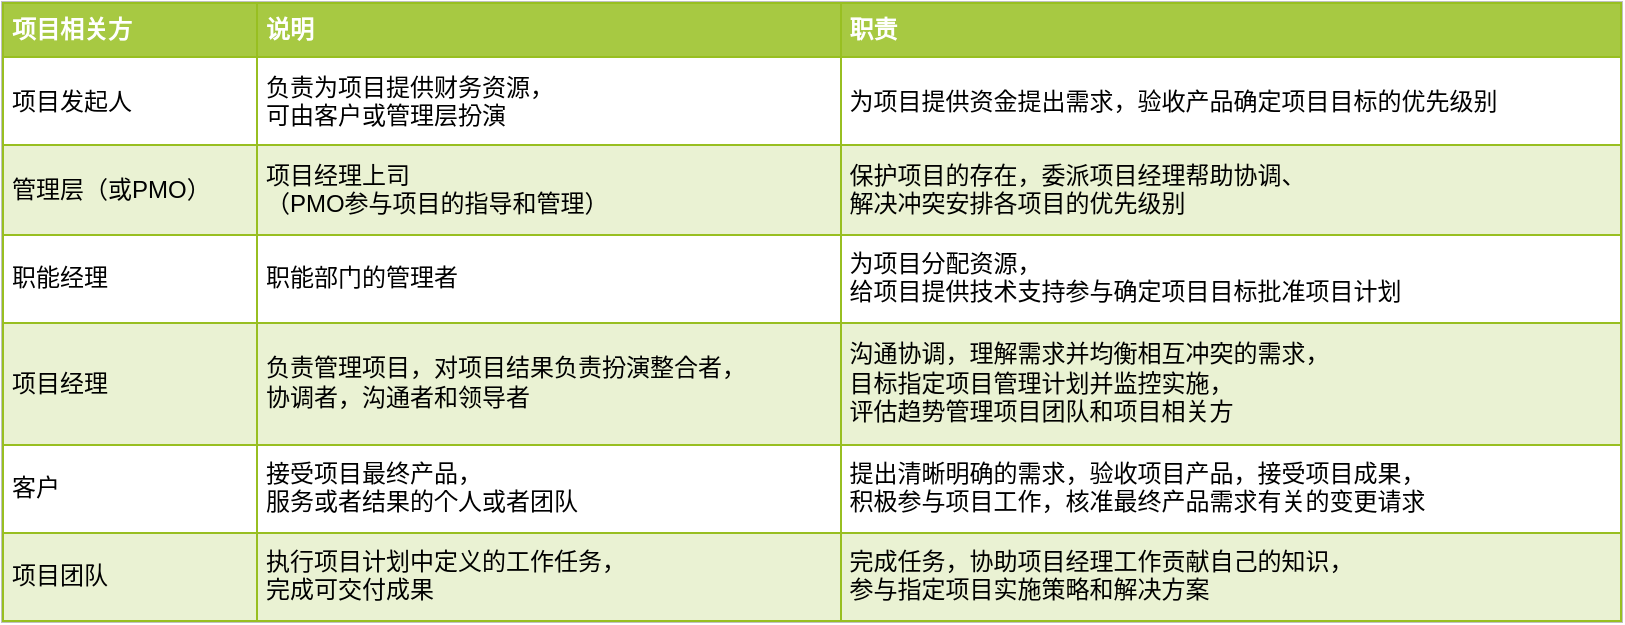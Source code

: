 <mxfile>
    <diagram id="o3BLEdoaR9Go25Xo469k" name="Page-1">
        <mxGraphModel dx="1389" dy="788" grid="1" gridSize="10" guides="1" tooltips="1" connect="1" arrows="1" fold="1" page="1" pageScale="1" pageWidth="850" pageHeight="1100" math="0" shadow="0">
            <root>
                <mxCell id="0"/>
                <mxCell id="1" parent="0"/>
                <object label="&lt;table border=&quot;1&quot; width=&quot;100%&quot; cellpadding=&quot;4&quot; style=&quot;width: 100% ; height: 100% ; border-collapse: collapse&quot;&gt;     &lt;tbody&gt;         &lt;tr style=&quot;background-color: #a7c942 ; color: #ffffff ; border: 1px solid #98bf21&quot;&gt;             &lt;th align=&quot;left&quot;&gt;项目相关方&lt;/th&gt;             &lt;th align=&quot;left&quot;&gt;说明&lt;/th&gt;             &lt;th align=&quot;left&quot;&gt;职责&lt;/th&gt;         &lt;/tr&gt;         &lt;tr style=&quot;border: 1px solid #98bf21&quot;&gt;             &lt;td&gt;项目发起人&lt;/td&gt;             &lt;td&gt;负责为项目提供财务资源，&lt;br&gt;可由客户或管理层扮演&lt;/td&gt;             &lt;td&gt;为项目提供资金提出需求，验收产品确定项目目标的优先级别&lt;/td&gt;         &lt;/tr&gt;         &lt;tr style=&quot;background-color: #eaf2d3 ; border: 1px solid #98bf21&quot;&gt;             &lt;td&gt;管理层（或PMO）&lt;br&gt;&lt;/td&gt;             &lt;td&gt;项目经理上司&lt;br&gt;（PMO参与项目的指导和管理）&lt;/td&gt;             &lt;td&gt;保护项目的存在，委派项目经理帮助协调、&lt;br&gt;解决冲突安排各项目的优先级别&lt;br&gt;&lt;/td&gt;         &lt;/tr&gt;         &lt;tr style=&quot;border: 1px solid #98bf21&quot;&gt;             &lt;td&gt;职能经理&lt;/td&gt;             &lt;td&gt;职能部门的管理者&lt;/td&gt;             &lt;td&gt;为项目分配资源，&lt;br&gt;给项目提供技术支持参与确定项目目标批准项目计划&lt;/td&gt;         &lt;/tr&gt;         &lt;tr style=&quot;background-color: #eaf2d3 ; border: 1px solid #98bf21&quot;&gt;             &lt;td&gt;项目经理&lt;/td&gt;             &lt;td&gt;负责管理项目，对项目结果负责扮演整合者，&lt;br&gt;协调者，沟通者和领导者&lt;/td&gt;             &lt;td&gt;沟通协调，理解需求并均衡相互冲突的需求，&lt;br&gt;目标指定项目管理计划并监控实施，&lt;br&gt;评估趋势管理项目团队和项目相关方&lt;/td&gt;         &lt;/tr&gt;         &lt;tr style=&quot;border: 1px solid #98bf21&quot;&gt;             &lt;td&gt;客户&lt;/td&gt;             &lt;td&gt;接受项目最终产品，&lt;br&gt;服务或者结果的个人或者团队&lt;/td&gt;             &lt;td&gt;提出清晰明确的需求，验收项目产品，接受项目成果，&lt;br&gt;积极参与项目工作，核准最终产品需求有关的变更请求&lt;/td&gt;         &lt;/tr&gt;         &lt;tr style=&quot;background-color: #eaf2d3 ; border: 1px solid #98bf21&quot;&gt;             &lt;td&gt;项目团队&lt;/td&gt;             &lt;td&gt;执行项目计划中定义的工作任务，&lt;br&gt;完成可交付成果&lt;/td&gt;             &lt;td&gt;完成任务，协助项目经理工作贡献自己的知识，&lt;br&gt;参与指定项目实施策略和解决方案&lt;/td&gt;         &lt;/tr&gt;     &lt;/tbody&gt; &lt;/table&gt;" row="6" id="2">
                    <mxCell style="text;html=1;strokeColor=#c0c0c0;fillColor=#ffffff;overflow=fill;rounded=0;verticalAlign=bottom;direction=east;container=0;" parent="1" vertex="1">
                        <mxGeometry x="20" y="30" width="810" height="310" as="geometry"/>
                    </mxCell>
                </object>
            </root>
        </mxGraphModel>
    </diagram>
</mxfile>